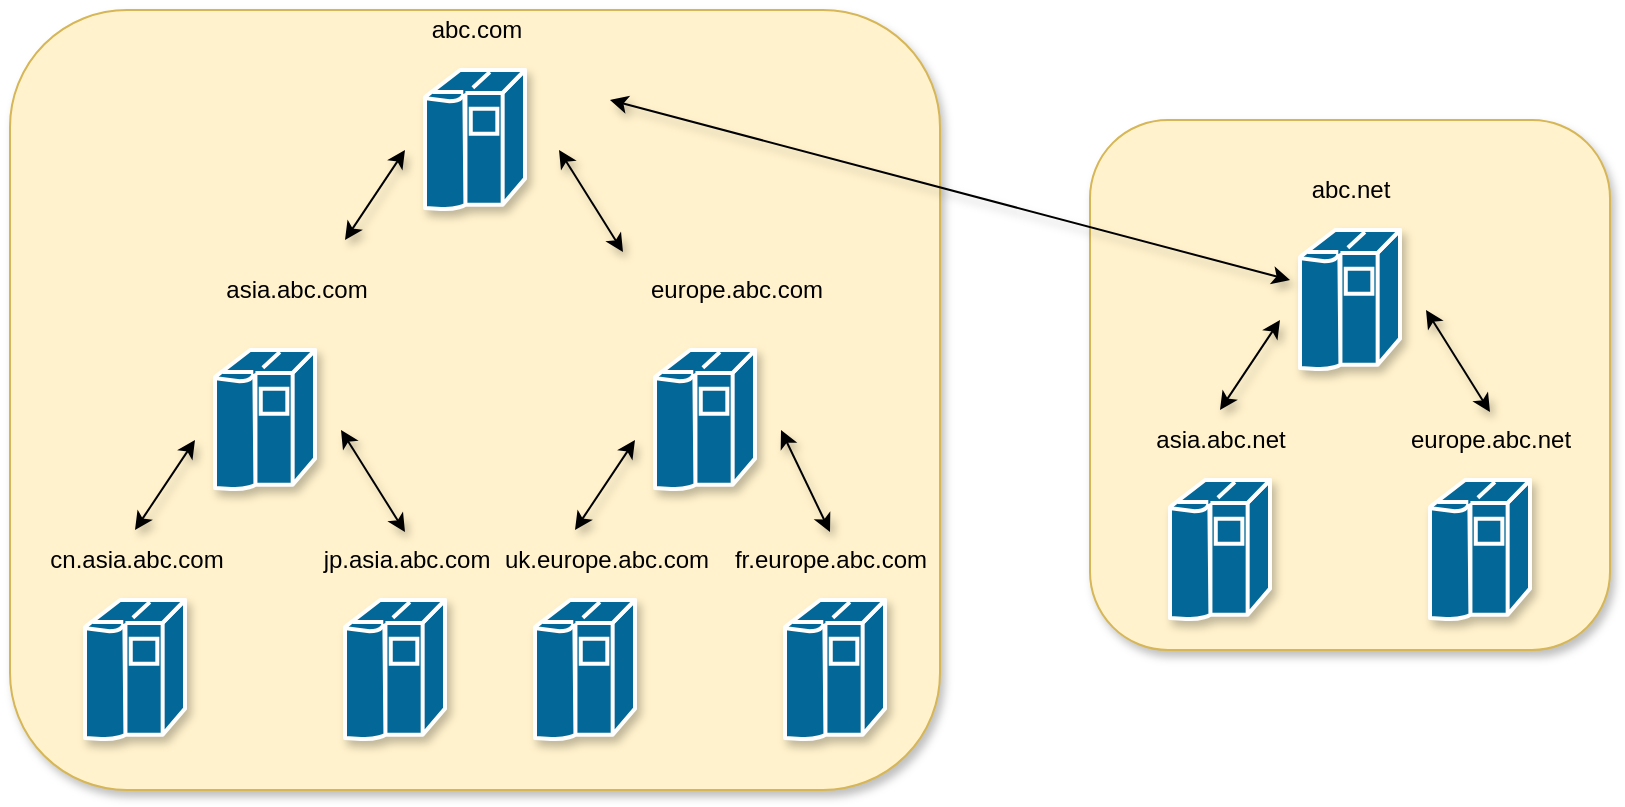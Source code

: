<mxfile version="12.6.5" type="device"><diagram id="67WB8dhcfDGUW3ALZ5JH" name="第 1 页"><mxGraphModel dx="3076" dy="822" grid="1" gridSize="10" guides="1" tooltips="1" connect="1" arrows="1" fold="1" page="1" pageScale="1" pageWidth="827" pageHeight="1169" math="0" shadow="0"><root><mxCell id="0"/><mxCell id="1" parent="0"/><mxCell id="Z3KdXAmf1g0LycJeCjR2-15" value="" style="rounded=1;whiteSpace=wrap;html=1;fillColor=#fff2cc;strokeColor=#d6b656;shadow=1;" parent="1" vertex="1"><mxGeometry x="-1640" y="280" width="465" height="390" as="geometry"/></mxCell><mxCell id="LahJ2uMK67VkIvrEtWet-29" value="" style="shape=mxgraph.cisco.computers_and_peripherals.ibm_mainframe;html=1;pointerEvents=1;dashed=0;fillColor=#036897;strokeColor=#ffffff;strokeWidth=2;verticalLabelPosition=bottom;verticalAlign=top;align=center;outlineConnect=0;shadow=1;" parent="1" vertex="1"><mxGeometry x="-1432.5" y="310" width="50" height="70" as="geometry"/></mxCell><mxCell id="nvi_zbNtIN5atOlV_4Ne-1" value="abc.com" style="text;html=1;align=center;verticalAlign=middle;resizable=0;points=[];autosize=1;shadow=1;" parent="1" vertex="1"><mxGeometry x="-1437.5" y="280" width="60" height="20" as="geometry"/></mxCell><mxCell id="ni1U9XPFKKeknruxdiTv-1" value="" style="shape=mxgraph.cisco.computers_and_peripherals.ibm_mainframe;html=1;pointerEvents=1;dashed=0;fillColor=#036897;strokeColor=#ffffff;strokeWidth=2;verticalLabelPosition=bottom;verticalAlign=top;align=center;outlineConnect=0;shadow=1;" parent="1" vertex="1"><mxGeometry x="-1537.5" y="450" width="50" height="70" as="geometry"/></mxCell><mxCell id="ni1U9XPFKKeknruxdiTv-2" value="asia.abc.com" style="text;html=1;align=center;verticalAlign=middle;resizable=0;points=[];autosize=1;shadow=1;" parent="1" vertex="1"><mxGeometry x="-1542.5" y="410" width="90" height="20" as="geometry"/></mxCell><mxCell id="ni1U9XPFKKeknruxdiTv-5" value="" style="shape=mxgraph.cisco.computers_and_peripherals.ibm_mainframe;html=1;pointerEvents=1;dashed=0;fillColor=#036897;strokeColor=#ffffff;strokeWidth=2;verticalLabelPosition=bottom;verticalAlign=top;align=center;outlineConnect=0;shadow=1;" parent="1" vertex="1"><mxGeometry x="-1602.5" y="575" width="50" height="70" as="geometry"/></mxCell><mxCell id="ni1U9XPFKKeknruxdiTv-6" value="cn.asia.abc.com" style="text;html=1;align=center;verticalAlign=middle;resizable=0;points=[];autosize=1;shadow=1;" parent="1" vertex="1"><mxGeometry x="-1627.5" y="545" width="100" height="20" as="geometry"/></mxCell><mxCell id="ni1U9XPFKKeknruxdiTv-7" value="" style="shape=mxgraph.cisco.computers_and_peripherals.ibm_mainframe;html=1;pointerEvents=1;dashed=0;fillColor=#036897;strokeColor=#ffffff;strokeWidth=2;verticalLabelPosition=bottom;verticalAlign=top;align=center;outlineConnect=0;shadow=1;" parent="1" vertex="1"><mxGeometry x="-1472.5" y="575" width="50" height="70" as="geometry"/></mxCell><mxCell id="ni1U9XPFKKeknruxdiTv-8" value="jp.asia.abc.com" style="text;html=1;align=center;verticalAlign=middle;resizable=0;points=[];autosize=1;shadow=1;" parent="1" vertex="1"><mxGeometry x="-1492.5" y="545" width="100" height="20" as="geometry"/></mxCell><mxCell id="ni1U9XPFKKeknruxdiTv-18" value="" style="endArrow=classic;startArrow=classic;html=1;shadow=1;" parent="1" edge="1"><mxGeometry width="50" height="50" relative="1" as="geometry"><mxPoint x="-1577.5" y="540" as="sourcePoint"/><mxPoint x="-1547.5" y="495" as="targetPoint"/></mxGeometry></mxCell><mxCell id="Z3KdXAmf1g0LycJeCjR2-1" value="" style="endArrow=classic;startArrow=classic;html=1;entryX=0.5;entryY=-0.2;entryDx=0;entryDy=0;entryPerimeter=0;shadow=1;" parent="1" target="ni1U9XPFKKeknruxdiTv-8" edge="1"><mxGeometry width="50" height="50" relative="1" as="geometry"><mxPoint x="-1474.5" y="490" as="sourcePoint"/><mxPoint x="-1437.5" y="550" as="targetPoint"/></mxGeometry></mxCell><mxCell id="Z3KdXAmf1g0LycJeCjR2-3" value="" style="endArrow=classic;startArrow=classic;html=1;shadow=1;" parent="1" edge="1"><mxGeometry width="50" height="50" relative="1" as="geometry"><mxPoint x="-1472.5" y="395" as="sourcePoint"/><mxPoint x="-1442.5" y="350" as="targetPoint"/></mxGeometry></mxCell><mxCell id="Z3KdXAmf1g0LycJeCjR2-6" value="" style="shape=mxgraph.cisco.computers_and_peripherals.ibm_mainframe;html=1;pointerEvents=1;dashed=0;fillColor=#036897;strokeColor=#ffffff;strokeWidth=2;verticalLabelPosition=bottom;verticalAlign=top;align=center;outlineConnect=0;shadow=1;" parent="1" vertex="1"><mxGeometry x="-1317.5" y="450" width="50" height="70" as="geometry"/></mxCell><mxCell id="Z3KdXAmf1g0LycJeCjR2-7" value="europe.abc.com" style="text;html=1;align=center;verticalAlign=middle;resizable=0;points=[];autosize=1;shadow=1;" parent="1" vertex="1"><mxGeometry x="-1327.5" y="410" width="100" height="20" as="geometry"/></mxCell><mxCell id="Z3KdXAmf1g0LycJeCjR2-8" value="" style="shape=mxgraph.cisco.computers_and_peripherals.ibm_mainframe;html=1;pointerEvents=1;dashed=0;fillColor=#036897;strokeColor=#ffffff;strokeWidth=2;verticalLabelPosition=bottom;verticalAlign=top;align=center;outlineConnect=0;shadow=1;" parent="1" vertex="1"><mxGeometry x="-1377.5" y="575" width="50" height="70" as="geometry"/></mxCell><mxCell id="Z3KdXAmf1g0LycJeCjR2-9" value="uk.europe.abc.com" style="text;html=1;align=center;verticalAlign=middle;resizable=0;points=[];autosize=1;shadow=1;" parent="1" vertex="1"><mxGeometry x="-1402.5" y="545" width="120" height="20" as="geometry"/></mxCell><mxCell id="Z3KdXAmf1g0LycJeCjR2-10" value="" style="shape=mxgraph.cisco.computers_and_peripherals.ibm_mainframe;html=1;pointerEvents=1;dashed=0;fillColor=#036897;strokeColor=#ffffff;strokeWidth=2;verticalLabelPosition=bottom;verticalAlign=top;align=center;outlineConnect=0;shadow=1;" parent="1" vertex="1"><mxGeometry x="-1252.5" y="575" width="50" height="70" as="geometry"/></mxCell><mxCell id="Z3KdXAmf1g0LycJeCjR2-11" value="fr.europe.abc.com" style="text;html=1;align=center;verticalAlign=middle;resizable=0;points=[];autosize=1;shadow=1;" parent="1" vertex="1"><mxGeometry x="-1285" y="545" width="110" height="20" as="geometry"/></mxCell><mxCell id="Z3KdXAmf1g0LycJeCjR2-12" value="" style="endArrow=classic;startArrow=classic;html=1;shadow=1;" parent="1" edge="1"><mxGeometry width="50" height="50" relative="1" as="geometry"><mxPoint x="-1357.5" y="540" as="sourcePoint"/><mxPoint x="-1327.5" y="495" as="targetPoint"/></mxGeometry></mxCell><mxCell id="Z3KdXAmf1g0LycJeCjR2-13" value="" style="endArrow=classic;startArrow=classic;html=1;entryX=0.5;entryY=-0.2;entryDx=0;entryDy=0;entryPerimeter=0;shadow=1;" parent="1" target="Z3KdXAmf1g0LycJeCjR2-11" edge="1"><mxGeometry width="50" height="50" relative="1" as="geometry"><mxPoint x="-1254.5" y="490" as="sourcePoint"/><mxPoint x="-1217.5" y="550" as="targetPoint"/></mxGeometry></mxCell><mxCell id="Z3KdXAmf1g0LycJeCjR2-14" value="" style="endArrow=classic;startArrow=classic;html=1;entryX=0.5;entryY=-0.2;entryDx=0;entryDy=0;entryPerimeter=0;shadow=1;" parent="1" edge="1"><mxGeometry width="50" height="50" relative="1" as="geometry"><mxPoint x="-1365.5" y="350" as="sourcePoint"/><mxPoint x="-1333.5" y="401" as="targetPoint"/></mxGeometry></mxCell><mxCell id="OCit57OfUxpAifxs4RLQ-1" value="" style="rounded=1;whiteSpace=wrap;html=1;fillColor=#fff2cc;strokeColor=#d6b656;shadow=1;" parent="1" vertex="1"><mxGeometry x="-1100" y="335" width="260" height="265" as="geometry"/></mxCell><mxCell id="OCit57OfUxpAifxs4RLQ-4" value="" style="shape=mxgraph.cisco.computers_and_peripherals.ibm_mainframe;html=1;pointerEvents=1;dashed=0;fillColor=#036897;strokeColor=#ffffff;strokeWidth=2;verticalLabelPosition=bottom;verticalAlign=top;align=center;outlineConnect=0;shadow=1;" parent="1" vertex="1"><mxGeometry x="-995" y="390" width="50" height="70" as="geometry"/></mxCell><mxCell id="OCit57OfUxpAifxs4RLQ-5" value="abc.net" style="text;html=1;align=center;verticalAlign=middle;resizable=0;points=[];autosize=1;shadow=1;" parent="1" vertex="1"><mxGeometry x="-995" y="360" width="50" height="20" as="geometry"/></mxCell><mxCell id="OCit57OfUxpAifxs4RLQ-6" value="" style="shape=mxgraph.cisco.computers_and_peripherals.ibm_mainframe;html=1;pointerEvents=1;dashed=0;fillColor=#036897;strokeColor=#ffffff;strokeWidth=2;verticalLabelPosition=bottom;verticalAlign=top;align=center;outlineConnect=0;shadow=1;" parent="1" vertex="1"><mxGeometry x="-1060" y="515" width="50" height="70" as="geometry"/></mxCell><mxCell id="OCit57OfUxpAifxs4RLQ-7" value="asia.abc.net" style="text;html=1;align=center;verticalAlign=middle;resizable=0;points=[];autosize=1;shadow=1;" parent="1" vertex="1"><mxGeometry x="-1075" y="485" width="80" height="20" as="geometry"/></mxCell><mxCell id="OCit57OfUxpAifxs4RLQ-8" value="" style="shape=mxgraph.cisco.computers_and_peripherals.ibm_mainframe;html=1;pointerEvents=1;dashed=0;fillColor=#036897;strokeColor=#ffffff;strokeWidth=2;verticalLabelPosition=bottom;verticalAlign=top;align=center;outlineConnect=0;shadow=1;" parent="1" vertex="1"><mxGeometry x="-930" y="515" width="50" height="70" as="geometry"/></mxCell><mxCell id="OCit57OfUxpAifxs4RLQ-9" value="europe.abc.net" style="text;html=1;align=center;verticalAlign=middle;resizable=0;points=[];autosize=1;shadow=1;" parent="1" vertex="1"><mxGeometry x="-950" y="485" width="100" height="20" as="geometry"/></mxCell><mxCell id="OCit57OfUxpAifxs4RLQ-10" value="" style="endArrow=classic;startArrow=classic;html=1;shadow=1;" parent="1" edge="1"><mxGeometry width="50" height="50" relative="1" as="geometry"><mxPoint x="-1035" y="480" as="sourcePoint"/><mxPoint x="-1005" y="435" as="targetPoint"/></mxGeometry></mxCell><mxCell id="OCit57OfUxpAifxs4RLQ-11" value="" style="endArrow=classic;startArrow=classic;html=1;entryX=0.5;entryY=-0.2;entryDx=0;entryDy=0;entryPerimeter=0;shadow=1;" parent="1" target="OCit57OfUxpAifxs4RLQ-9" edge="1"><mxGeometry width="50" height="50" relative="1" as="geometry"><mxPoint x="-932" y="430" as="sourcePoint"/><mxPoint x="-895" y="490" as="targetPoint"/></mxGeometry></mxCell><mxCell id="OCit57OfUxpAifxs4RLQ-22" value="" style="endArrow=classic;startArrow=classic;html=1;shadow=1;" parent="1" edge="1"><mxGeometry width="50" height="50" relative="1" as="geometry"><mxPoint x="-1340" y="325" as="sourcePoint"/><mxPoint x="-1000" y="415" as="targetPoint"/></mxGeometry></mxCell></root></mxGraphModel></diagram></mxfile>